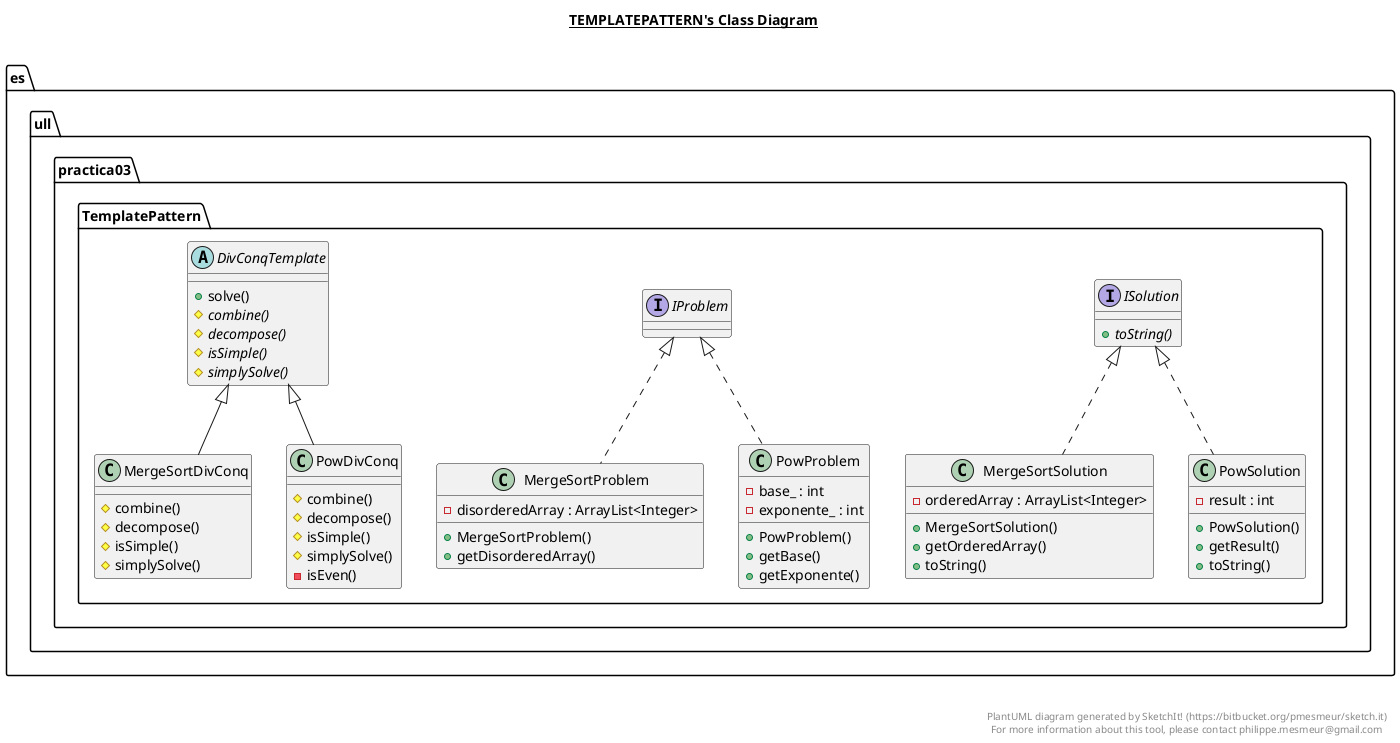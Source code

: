 @startuml

title __TEMPLATEPATTERN's Class Diagram__\n

  namespace es.ull.practica03 {
    namespace TemplatePattern {
      abstract class es.ull.practica03.TemplatePattern.DivConqTemplate {
          + solve()
          {abstract} # combine()
          {abstract} # decompose()
          {abstract} # isSimple()
          {abstract} # simplySolve()
      }
    }
  }
  

  namespace es.ull.practica03 {
    namespace TemplatePattern {
      interface es.ull.practica03.TemplatePattern.IProblem {
      }
    }
  }
  

  namespace es.ull.practica03 {
    namespace TemplatePattern {
      interface es.ull.practica03.TemplatePattern.ISolution {
          {abstract} + toString()
      }
    }
  }
  

  namespace es.ull.practica03 {
    namespace TemplatePattern {
      class es.ull.practica03.TemplatePattern.MergeSortDivConq {
          # combine()
          # decompose()
          # isSimple()
          # simplySolve()
      }
    }
  }
  

  namespace es.ull.practica03 {
    namespace TemplatePattern {
      class es.ull.practica03.TemplatePattern.MergeSortProblem {
          - disorderedArray : ArrayList<Integer>
          + MergeSortProblem()
          + getDisorderedArray()
      }
    }
  }
  

  namespace es.ull.practica03 {
    namespace TemplatePattern {
      class es.ull.practica03.TemplatePattern.MergeSortSolution {
          - orderedArray : ArrayList<Integer>
          + MergeSortSolution()
          + getOrderedArray()
          + toString()
      }
    }
  }
  

  namespace es.ull.practica03 {
    namespace TemplatePattern {
      class es.ull.practica03.TemplatePattern.PowDivConq {
          # combine()
          # decompose()
          # isSimple()
          # simplySolve()
          - isEven()
      }
    }
  }
  

  namespace es.ull.practica03 {
    namespace TemplatePattern {
      class es.ull.practica03.TemplatePattern.PowProblem {
          - base_ : int
          - exponente_ : int
          + PowProblem()
          + getBase()
          + getExponente()
      }
    }
  }
  

  namespace es.ull.practica03 {
    namespace TemplatePattern {
      class es.ull.practica03.TemplatePattern.PowSolution {
          - result : int
          + PowSolution()
          + getResult()
          + toString()
      }
    }
  }
  

  es.ull.practica03.TemplatePattern.MergeSortDivConq -up-|> es.ull.practica03.TemplatePattern.DivConqTemplate
  es.ull.practica03.TemplatePattern.MergeSortProblem .up.|> es.ull.practica03.TemplatePattern.IProblem
  es.ull.practica03.TemplatePattern.MergeSortSolution .up.|> es.ull.practica03.TemplatePattern.ISolution
  es.ull.practica03.TemplatePattern.PowDivConq -up-|> es.ull.practica03.TemplatePattern.DivConqTemplate
  es.ull.practica03.TemplatePattern.PowProblem .up.|> es.ull.practica03.TemplatePattern.IProblem
  es.ull.practica03.TemplatePattern.PowSolution .up.|> es.ull.practica03.TemplatePattern.ISolution


right footer


PlantUML diagram generated by SketchIt! (https://bitbucket.org/pmesmeur/sketch.it)
For more information about this tool, please contact philippe.mesmeur@gmail.com
endfooter

@enduml
